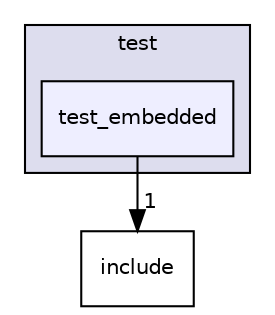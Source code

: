 digraph "/home/koray/Documents/PlatformIO/Projects/Dose/Dose/test/test_embedded" {
  compound=true
  node [ fontsize="10", fontname="Helvetica"];
  edge [ labelfontsize="10", labelfontname="Helvetica"];
  subgraph clusterdir_13e138d54eb8818da29c3992edef070a {
    graph [ bgcolor="#ddddee", pencolor="black", label="test" fontname="Helvetica", fontsize="10", URL="dir_13e138d54eb8818da29c3992edef070a.html"]
  dir_f6ea8b2b23508f8e0fceb6c53fefce7f [shape=box, label="test_embedded", style="filled", fillcolor="#eeeeff", pencolor="black", URL="dir_f6ea8b2b23508f8e0fceb6c53fefce7f.html"];
  }
  dir_d44c64559bbebec7f509842c48db8b23 [shape=box label="include" URL="dir_d44c64559bbebec7f509842c48db8b23.html"];
  dir_f6ea8b2b23508f8e0fceb6c53fefce7f->dir_d44c64559bbebec7f509842c48db8b23 [headlabel="1", labeldistance=1.5 headhref="dir_000012_000000.html"];
}
